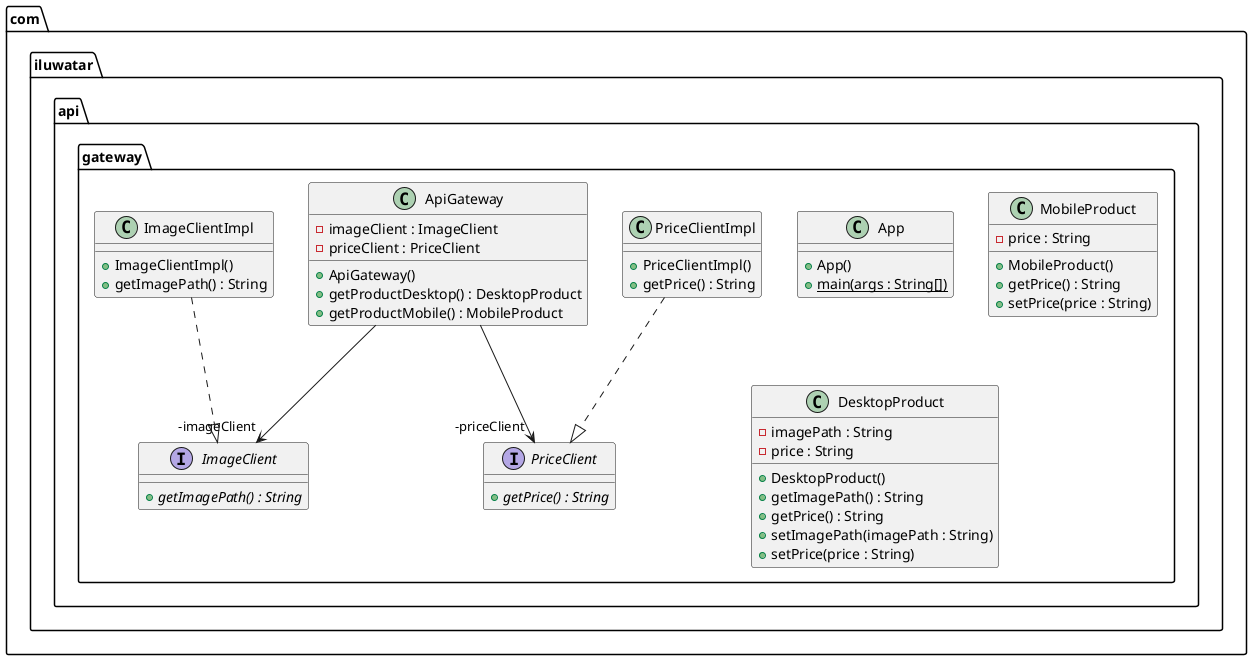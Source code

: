 @startuml
package com.iluwatar.api.gateway {
  class App {
    + App()
    + main(args : String[]) {static}
  }
  class PriceClientImpl {
    + PriceClientImpl()
    + getPrice() : String
  }
  class ImageClientImpl {
    + ImageClientImpl()
    + getImagePath() : String
  }
  class MobileProduct {
    - price : String
    + MobileProduct()
    + getPrice() : String
    + setPrice(price : String)
  }
  interface ImageClient {
    + getImagePath() : String {abstract}
  }
  class ApiGateway {
    - imageClient : ImageClient
    - priceClient : PriceClient
    + ApiGateway()
    + getProductDesktop() : DesktopProduct
    + getProductMobile() : MobileProduct
  }
  class DesktopProduct {
    - imagePath : String
    - price : String
    + DesktopProduct()
    + getImagePath() : String
    + getPrice() : String
    + setImagePath(imagePath : String)
    + setPrice(price : String)
  }
  interface PriceClient {
    + getPrice() : String {abstract}
  }
}
ApiGateway -->  "-imageClient" ImageClient
ApiGateway -->  "-priceClient" PriceClient
PriceClientImpl ..|> PriceClient 
ImageClientImpl ..|> ImageClient 
@enduml